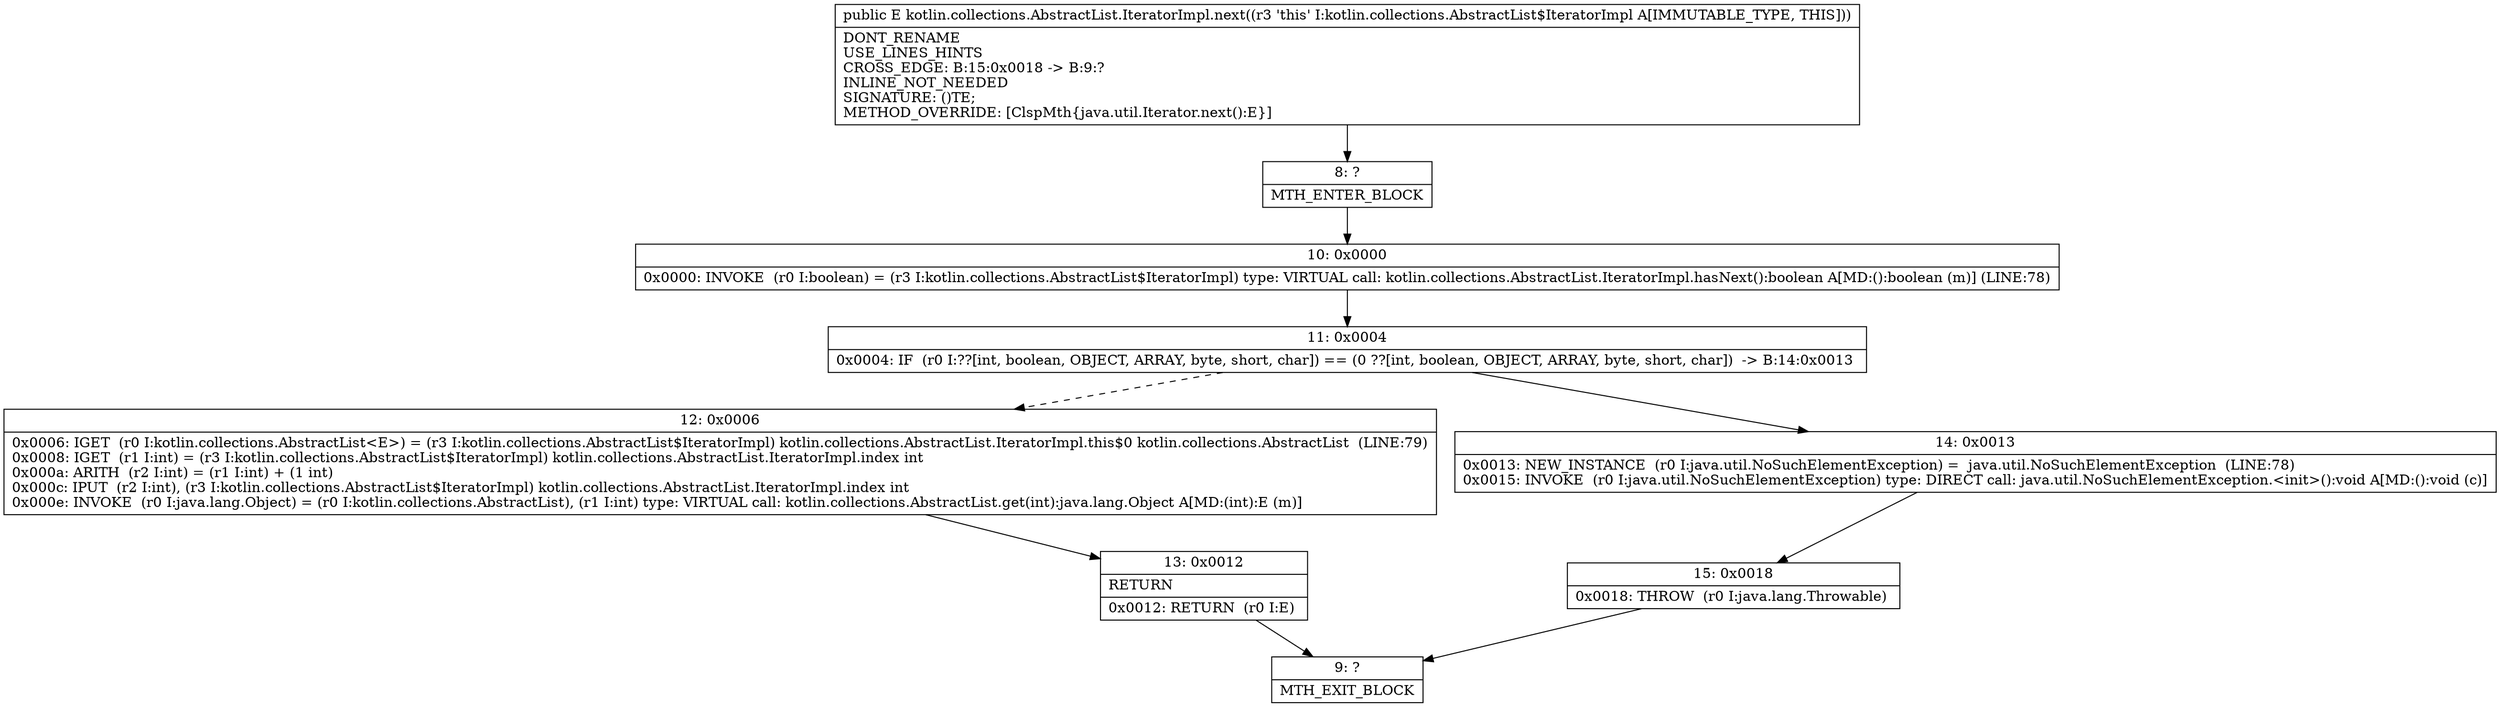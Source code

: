 digraph "CFG forkotlin.collections.AbstractList.IteratorImpl.next()Ljava\/lang\/Object;" {
Node_8 [shape=record,label="{8\:\ ?|MTH_ENTER_BLOCK\l}"];
Node_10 [shape=record,label="{10\:\ 0x0000|0x0000: INVOKE  (r0 I:boolean) = (r3 I:kotlin.collections.AbstractList$IteratorImpl) type: VIRTUAL call: kotlin.collections.AbstractList.IteratorImpl.hasNext():boolean A[MD:():boolean (m)] (LINE:78)\l}"];
Node_11 [shape=record,label="{11\:\ 0x0004|0x0004: IF  (r0 I:??[int, boolean, OBJECT, ARRAY, byte, short, char]) == (0 ??[int, boolean, OBJECT, ARRAY, byte, short, char])  \-\> B:14:0x0013 \l}"];
Node_12 [shape=record,label="{12\:\ 0x0006|0x0006: IGET  (r0 I:kotlin.collections.AbstractList\<E\>) = (r3 I:kotlin.collections.AbstractList$IteratorImpl) kotlin.collections.AbstractList.IteratorImpl.this$0 kotlin.collections.AbstractList  (LINE:79)\l0x0008: IGET  (r1 I:int) = (r3 I:kotlin.collections.AbstractList$IteratorImpl) kotlin.collections.AbstractList.IteratorImpl.index int \l0x000a: ARITH  (r2 I:int) = (r1 I:int) + (1 int) \l0x000c: IPUT  (r2 I:int), (r3 I:kotlin.collections.AbstractList$IteratorImpl) kotlin.collections.AbstractList.IteratorImpl.index int \l0x000e: INVOKE  (r0 I:java.lang.Object) = (r0 I:kotlin.collections.AbstractList), (r1 I:int) type: VIRTUAL call: kotlin.collections.AbstractList.get(int):java.lang.Object A[MD:(int):E (m)]\l}"];
Node_13 [shape=record,label="{13\:\ 0x0012|RETURN\l|0x0012: RETURN  (r0 I:E) \l}"];
Node_9 [shape=record,label="{9\:\ ?|MTH_EXIT_BLOCK\l}"];
Node_14 [shape=record,label="{14\:\ 0x0013|0x0013: NEW_INSTANCE  (r0 I:java.util.NoSuchElementException) =  java.util.NoSuchElementException  (LINE:78)\l0x0015: INVOKE  (r0 I:java.util.NoSuchElementException) type: DIRECT call: java.util.NoSuchElementException.\<init\>():void A[MD:():void (c)]\l}"];
Node_15 [shape=record,label="{15\:\ 0x0018|0x0018: THROW  (r0 I:java.lang.Throwable) \l}"];
MethodNode[shape=record,label="{public E kotlin.collections.AbstractList.IteratorImpl.next((r3 'this' I:kotlin.collections.AbstractList$IteratorImpl A[IMMUTABLE_TYPE, THIS]))  | DONT_RENAME\lUSE_LINES_HINTS\lCROSS_EDGE: B:15:0x0018 \-\> B:9:?\lINLINE_NOT_NEEDED\lSIGNATURE: ()TE;\lMETHOD_OVERRIDE: [ClspMth\{java.util.Iterator.next():E\}]\l}"];
MethodNode -> Node_8;Node_8 -> Node_10;
Node_10 -> Node_11;
Node_11 -> Node_12[style=dashed];
Node_11 -> Node_14;
Node_12 -> Node_13;
Node_13 -> Node_9;
Node_14 -> Node_15;
Node_15 -> Node_9;
}

